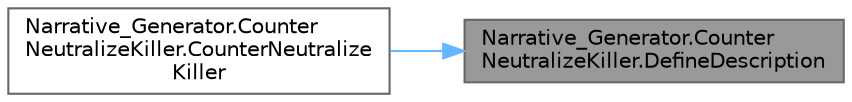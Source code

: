 digraph "Narrative_Generator.CounterNeutralizeKiller.DefineDescription"
{
 // LATEX_PDF_SIZE
  bgcolor="transparent";
  edge [fontname=Helvetica,fontsize=10,labelfontname=Helvetica,labelfontsize=10];
  node [fontname=Helvetica,fontsize=10,shape=box,height=0.2,width=0.4];
  rankdir="RL";
  Node1 [label="Narrative_Generator.Counter\lNeutralizeKiller.DefineDescription",height=0.2,width=0.4,color="gray40", fillcolor="grey60", style="filled", fontcolor="black",tooltip="A method that creates a description of the action."];
  Node1 -> Node2 [dir="back",color="steelblue1",style="solid"];
  Node2 [label="Narrative_Generator.Counter\lNeutralizeKiller.CounterNeutralize\lKiller",height=0.2,width=0.4,color="grey40", fillcolor="white", style="filled",URL="$class_narrative___generator_1_1_counter_neutralize_killer.html#a2e8b233559f592d42d10f4fe7762776a",tooltip="A constructor based only on the state of the story world."];
}
